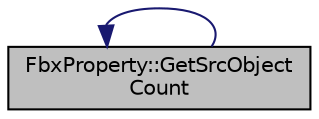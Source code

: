 digraph "FbxProperty::GetSrcObjectCount"
{
  edge [fontname="Helvetica",fontsize="10",labelfontname="Helvetica",labelfontsize="10"];
  node [fontname="Helvetica",fontsize="10",shape=record];
  rankdir="LR";
  Node241 [label="FbxProperty::GetSrcObject\lCount",height=0.2,width=0.4,color="black", fillcolor="grey75", style="filled", fontcolor="black"];
  Node241 -> Node241 [dir="back",color="midnightblue",fontsize="10",style="solid",fontname="Helvetica"];
}
